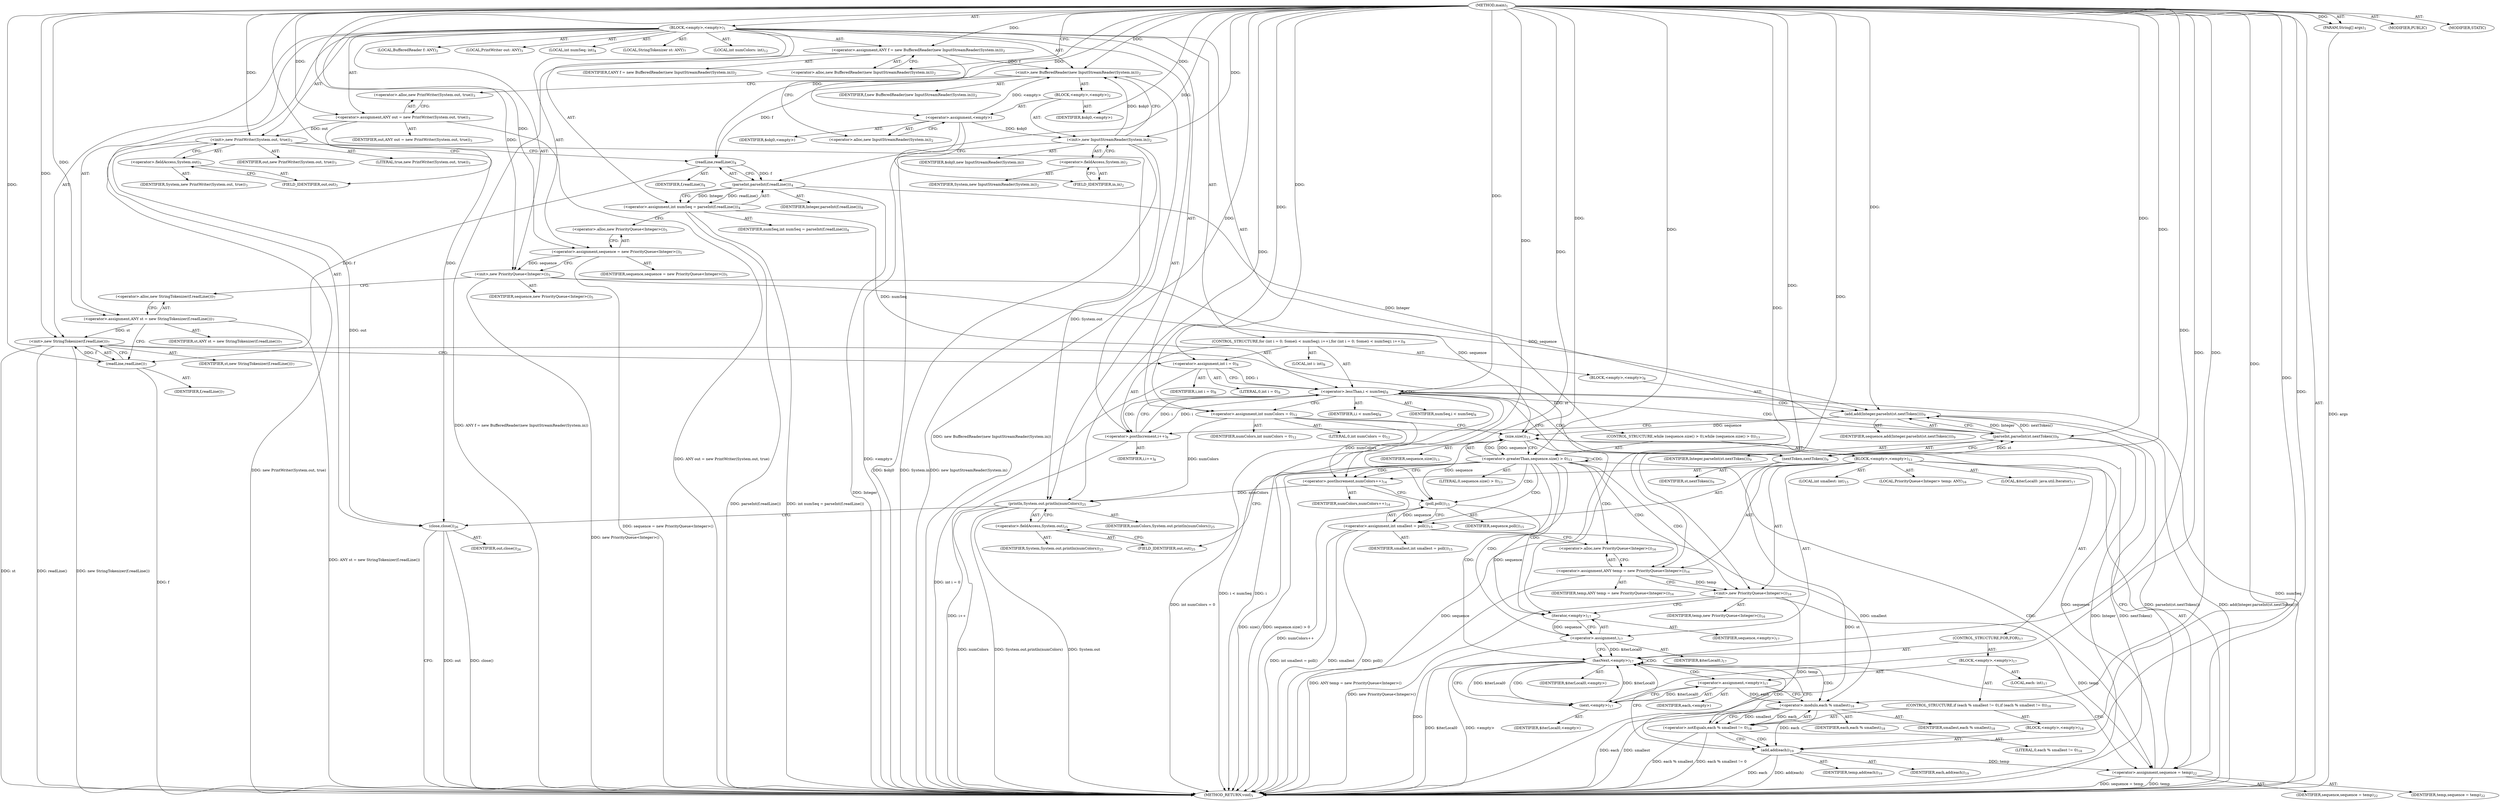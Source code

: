 digraph "main" {  
"25" [label = <(METHOD,main)<SUB>1</SUB>> ]
"26" [label = <(PARAM,String[] args)<SUB>1</SUB>> ]
"27" [label = <(BLOCK,&lt;empty&gt;,&lt;empty&gt;)<SUB>1</SUB>> ]
"4" [label = <(LOCAL,BufferedReader f: ANY)<SUB>2</SUB>> ]
"28" [label = <(&lt;operator&gt;.assignment,ANY f = new BufferedReader(new InputStreamReader(System.in)))<SUB>2</SUB>> ]
"29" [label = <(IDENTIFIER,f,ANY f = new BufferedReader(new InputStreamReader(System.in)))<SUB>2</SUB>> ]
"30" [label = <(&lt;operator&gt;.alloc,new BufferedReader(new InputStreamReader(System.in)))<SUB>2</SUB>> ]
"31" [label = <(&lt;init&gt;,new BufferedReader(new InputStreamReader(System.in)))<SUB>2</SUB>> ]
"3" [label = <(IDENTIFIER,f,new BufferedReader(new InputStreamReader(System.in)))<SUB>2</SUB>> ]
"32" [label = <(BLOCK,&lt;empty&gt;,&lt;empty&gt;)<SUB>2</SUB>> ]
"33" [label = <(&lt;operator&gt;.assignment,&lt;empty&gt;)> ]
"34" [label = <(IDENTIFIER,$obj0,&lt;empty&gt;)> ]
"35" [label = <(&lt;operator&gt;.alloc,new InputStreamReader(System.in))<SUB>2</SUB>> ]
"36" [label = <(&lt;init&gt;,new InputStreamReader(System.in))<SUB>2</SUB>> ]
"37" [label = <(IDENTIFIER,$obj0,new InputStreamReader(System.in))> ]
"38" [label = <(&lt;operator&gt;.fieldAccess,System.in)<SUB>2</SUB>> ]
"39" [label = <(IDENTIFIER,System,new InputStreamReader(System.in))<SUB>2</SUB>> ]
"40" [label = <(FIELD_IDENTIFIER,in,in)<SUB>2</SUB>> ]
"41" [label = <(IDENTIFIER,$obj0,&lt;empty&gt;)> ]
"6" [label = <(LOCAL,PrintWriter out: ANY)<SUB>3</SUB>> ]
"42" [label = <(&lt;operator&gt;.assignment,ANY out = new PrintWriter(System.out, true))<SUB>3</SUB>> ]
"43" [label = <(IDENTIFIER,out,ANY out = new PrintWriter(System.out, true))<SUB>3</SUB>> ]
"44" [label = <(&lt;operator&gt;.alloc,new PrintWriter(System.out, true))<SUB>3</SUB>> ]
"45" [label = <(&lt;init&gt;,new PrintWriter(System.out, true))<SUB>3</SUB>> ]
"5" [label = <(IDENTIFIER,out,new PrintWriter(System.out, true))<SUB>3</SUB>> ]
"46" [label = <(&lt;operator&gt;.fieldAccess,System.out)<SUB>3</SUB>> ]
"47" [label = <(IDENTIFIER,System,new PrintWriter(System.out, true))<SUB>3</SUB>> ]
"48" [label = <(FIELD_IDENTIFIER,out,out)<SUB>3</SUB>> ]
"49" [label = <(LITERAL,true,new PrintWriter(System.out, true))<SUB>3</SUB>> ]
"50" [label = <(LOCAL,int numSeq: int)<SUB>4</SUB>> ]
"51" [label = <(&lt;operator&gt;.assignment,int numSeq = parseInt(f.readLine()))<SUB>4</SUB>> ]
"52" [label = <(IDENTIFIER,numSeq,int numSeq = parseInt(f.readLine()))<SUB>4</SUB>> ]
"53" [label = <(parseInt,parseInt(f.readLine()))<SUB>4</SUB>> ]
"54" [label = <(IDENTIFIER,Integer,parseInt(f.readLine()))<SUB>4</SUB>> ]
"55" [label = <(readLine,readLine())<SUB>4</SUB>> ]
"56" [label = <(IDENTIFIER,f,readLine())<SUB>4</SUB>> ]
"57" [label = <(&lt;operator&gt;.assignment,sequence = new PriorityQueue&lt;Integer&gt;())<SUB>5</SUB>> ]
"58" [label = <(IDENTIFIER,sequence,sequence = new PriorityQueue&lt;Integer&gt;())<SUB>5</SUB>> ]
"59" [label = <(&lt;operator&gt;.alloc,new PriorityQueue&lt;Integer&gt;())<SUB>5</SUB>> ]
"60" [label = <(&lt;init&gt;,new PriorityQueue&lt;Integer&gt;())<SUB>5</SUB>> ]
"61" [label = <(IDENTIFIER,sequence,new PriorityQueue&lt;Integer&gt;())<SUB>5</SUB>> ]
"8" [label = <(LOCAL,StringTokenizer st: ANY)<SUB>7</SUB>> ]
"62" [label = <(&lt;operator&gt;.assignment,ANY st = new StringTokenizer(f.readLine()))<SUB>7</SUB>> ]
"63" [label = <(IDENTIFIER,st,ANY st = new StringTokenizer(f.readLine()))<SUB>7</SUB>> ]
"64" [label = <(&lt;operator&gt;.alloc,new StringTokenizer(f.readLine()))<SUB>7</SUB>> ]
"65" [label = <(&lt;init&gt;,new StringTokenizer(f.readLine()))<SUB>7</SUB>> ]
"7" [label = <(IDENTIFIER,st,new StringTokenizer(f.readLine()))<SUB>7</SUB>> ]
"66" [label = <(readLine,readLine())<SUB>7</SUB>> ]
"67" [label = <(IDENTIFIER,f,readLine())<SUB>7</SUB>> ]
"68" [label = <(CONTROL_STRUCTURE,for (int i = 0; Some(i &lt; numSeq); i++),for (int i = 0; Some(i &lt; numSeq); i++))<SUB>8</SUB>> ]
"69" [label = <(LOCAL,int i: int)<SUB>8</SUB>> ]
"70" [label = <(&lt;operator&gt;.assignment,int i = 0)<SUB>8</SUB>> ]
"71" [label = <(IDENTIFIER,i,int i = 0)<SUB>8</SUB>> ]
"72" [label = <(LITERAL,0,int i = 0)<SUB>8</SUB>> ]
"73" [label = <(&lt;operator&gt;.lessThan,i &lt; numSeq)<SUB>8</SUB>> ]
"74" [label = <(IDENTIFIER,i,i &lt; numSeq)<SUB>8</SUB>> ]
"75" [label = <(IDENTIFIER,numSeq,i &lt; numSeq)<SUB>8</SUB>> ]
"76" [label = <(&lt;operator&gt;.postIncrement,i++)<SUB>8</SUB>> ]
"77" [label = <(IDENTIFIER,i,i++)<SUB>8</SUB>> ]
"78" [label = <(BLOCK,&lt;empty&gt;,&lt;empty&gt;)<SUB>8</SUB>> ]
"79" [label = <(add,add(Integer.parseInt(st.nextToken())))<SUB>9</SUB>> ]
"80" [label = <(IDENTIFIER,sequence,add(Integer.parseInt(st.nextToken())))<SUB>9</SUB>> ]
"81" [label = <(parseInt,parseInt(st.nextToken()))<SUB>9</SUB>> ]
"82" [label = <(IDENTIFIER,Integer,parseInt(st.nextToken()))<SUB>9</SUB>> ]
"83" [label = <(nextToken,nextToken())<SUB>9</SUB>> ]
"84" [label = <(IDENTIFIER,st,nextToken())<SUB>9</SUB>> ]
"85" [label = <(LOCAL,int numColors: int)<SUB>12</SUB>> ]
"86" [label = <(&lt;operator&gt;.assignment,int numColors = 0)<SUB>12</SUB>> ]
"87" [label = <(IDENTIFIER,numColors,int numColors = 0)<SUB>12</SUB>> ]
"88" [label = <(LITERAL,0,int numColors = 0)<SUB>12</SUB>> ]
"89" [label = <(CONTROL_STRUCTURE,while (sequence.size() &gt; 0),while (sequence.size() &gt; 0))<SUB>13</SUB>> ]
"90" [label = <(&lt;operator&gt;.greaterThan,sequence.size() &gt; 0)<SUB>13</SUB>> ]
"91" [label = <(size,size())<SUB>13</SUB>> ]
"92" [label = <(IDENTIFIER,sequence,size())<SUB>13</SUB>> ]
"93" [label = <(LITERAL,0,sequence.size() &gt; 0)<SUB>13</SUB>> ]
"94" [label = <(BLOCK,&lt;empty&gt;,&lt;empty&gt;)<SUB>13</SUB>> ]
"95" [label = <(&lt;operator&gt;.postIncrement,numColors++)<SUB>14</SUB>> ]
"96" [label = <(IDENTIFIER,numColors,numColors++)<SUB>14</SUB>> ]
"97" [label = <(LOCAL,int smallest: int)<SUB>15</SUB>> ]
"98" [label = <(&lt;operator&gt;.assignment,int smallest = poll())<SUB>15</SUB>> ]
"99" [label = <(IDENTIFIER,smallest,int smallest = poll())<SUB>15</SUB>> ]
"100" [label = <(poll,poll())<SUB>15</SUB>> ]
"101" [label = <(IDENTIFIER,sequence,poll())<SUB>15</SUB>> ]
"10" [label = <(LOCAL,PriorityQueue&lt;Integer&gt; temp: ANY)<SUB>16</SUB>> ]
"102" [label = <(&lt;operator&gt;.assignment,ANY temp = new PriorityQueue&lt;Integer&gt;())<SUB>16</SUB>> ]
"103" [label = <(IDENTIFIER,temp,ANY temp = new PriorityQueue&lt;Integer&gt;())<SUB>16</SUB>> ]
"104" [label = <(&lt;operator&gt;.alloc,new PriorityQueue&lt;Integer&gt;())<SUB>16</SUB>> ]
"105" [label = <(&lt;init&gt;,new PriorityQueue&lt;Integer&gt;())<SUB>16</SUB>> ]
"9" [label = <(IDENTIFIER,temp,new PriorityQueue&lt;Integer&gt;())<SUB>16</SUB>> ]
"106" [label = <(LOCAL,$iterLocal0: java.util.Iterator)<SUB>17</SUB>> ]
"107" [label = <(&lt;operator&gt;.assignment,)<SUB>17</SUB>> ]
"108" [label = <(IDENTIFIER,$iterLocal0,)<SUB>17</SUB>> ]
"109" [label = <(iterator,&lt;empty&gt;)<SUB>17</SUB>> ]
"110" [label = <(IDENTIFIER,sequence,&lt;empty&gt;)<SUB>17</SUB>> ]
"111" [label = <(CONTROL_STRUCTURE,FOR,FOR)<SUB>17</SUB>> ]
"112" [label = <(hasNext,&lt;empty&gt;)<SUB>17</SUB>> ]
"113" [label = <(IDENTIFIER,$iterLocal0,&lt;empty&gt;)> ]
"114" [label = <(BLOCK,&lt;empty&gt;,&lt;empty&gt;)<SUB>17</SUB>> ]
"115" [label = <(LOCAL,each: int)<SUB>17</SUB>> ]
"116" [label = <(&lt;operator&gt;.assignment,&lt;empty&gt;)<SUB>17</SUB>> ]
"117" [label = <(IDENTIFIER,each,&lt;empty&gt;)> ]
"118" [label = <(next,&lt;empty&gt;)<SUB>17</SUB>> ]
"119" [label = <(IDENTIFIER,$iterLocal0,&lt;empty&gt;)> ]
"120" [label = <(CONTROL_STRUCTURE,if (each % smallest != 0),if (each % smallest != 0))<SUB>18</SUB>> ]
"121" [label = <(&lt;operator&gt;.notEquals,each % smallest != 0)<SUB>18</SUB>> ]
"122" [label = <(&lt;operator&gt;.modulo,each % smallest)<SUB>18</SUB>> ]
"123" [label = <(IDENTIFIER,each,each % smallest)<SUB>18</SUB>> ]
"124" [label = <(IDENTIFIER,smallest,each % smallest)<SUB>18</SUB>> ]
"125" [label = <(LITERAL,0,each % smallest != 0)<SUB>18</SUB>> ]
"126" [label = <(BLOCK,&lt;empty&gt;,&lt;empty&gt;)<SUB>18</SUB>> ]
"127" [label = <(add,add(each))<SUB>19</SUB>> ]
"128" [label = <(IDENTIFIER,temp,add(each))<SUB>19</SUB>> ]
"129" [label = <(IDENTIFIER,each,add(each))<SUB>19</SUB>> ]
"130" [label = <(&lt;operator&gt;.assignment,sequence = temp)<SUB>22</SUB>> ]
"131" [label = <(IDENTIFIER,sequence,sequence = temp)<SUB>22</SUB>> ]
"132" [label = <(IDENTIFIER,temp,sequence = temp)<SUB>22</SUB>> ]
"133" [label = <(println,System.out.println(numColors))<SUB>25</SUB>> ]
"134" [label = <(&lt;operator&gt;.fieldAccess,System.out)<SUB>25</SUB>> ]
"135" [label = <(IDENTIFIER,System,System.out.println(numColors))<SUB>25</SUB>> ]
"136" [label = <(FIELD_IDENTIFIER,out,out)<SUB>25</SUB>> ]
"137" [label = <(IDENTIFIER,numColors,System.out.println(numColors))<SUB>25</SUB>> ]
"138" [label = <(close,close())<SUB>26</SUB>> ]
"139" [label = <(IDENTIFIER,out,close())<SUB>26</SUB>> ]
"140" [label = <(MODIFIER,PUBLIC)> ]
"141" [label = <(MODIFIER,STATIC)> ]
"142" [label = <(METHOD_RETURN,void)<SUB>1</SUB>> ]
  "25" -> "26"  [ label = "AST: "] 
  "25" -> "27"  [ label = "AST: "] 
  "25" -> "140"  [ label = "AST: "] 
  "25" -> "141"  [ label = "AST: "] 
  "25" -> "142"  [ label = "AST: "] 
  "27" -> "4"  [ label = "AST: "] 
  "27" -> "28"  [ label = "AST: "] 
  "27" -> "31"  [ label = "AST: "] 
  "27" -> "6"  [ label = "AST: "] 
  "27" -> "42"  [ label = "AST: "] 
  "27" -> "45"  [ label = "AST: "] 
  "27" -> "50"  [ label = "AST: "] 
  "27" -> "51"  [ label = "AST: "] 
  "27" -> "57"  [ label = "AST: "] 
  "27" -> "60"  [ label = "AST: "] 
  "27" -> "8"  [ label = "AST: "] 
  "27" -> "62"  [ label = "AST: "] 
  "27" -> "65"  [ label = "AST: "] 
  "27" -> "68"  [ label = "AST: "] 
  "27" -> "85"  [ label = "AST: "] 
  "27" -> "86"  [ label = "AST: "] 
  "27" -> "89"  [ label = "AST: "] 
  "27" -> "133"  [ label = "AST: "] 
  "27" -> "138"  [ label = "AST: "] 
  "28" -> "29"  [ label = "AST: "] 
  "28" -> "30"  [ label = "AST: "] 
  "31" -> "3"  [ label = "AST: "] 
  "31" -> "32"  [ label = "AST: "] 
  "32" -> "33"  [ label = "AST: "] 
  "32" -> "36"  [ label = "AST: "] 
  "32" -> "41"  [ label = "AST: "] 
  "33" -> "34"  [ label = "AST: "] 
  "33" -> "35"  [ label = "AST: "] 
  "36" -> "37"  [ label = "AST: "] 
  "36" -> "38"  [ label = "AST: "] 
  "38" -> "39"  [ label = "AST: "] 
  "38" -> "40"  [ label = "AST: "] 
  "42" -> "43"  [ label = "AST: "] 
  "42" -> "44"  [ label = "AST: "] 
  "45" -> "5"  [ label = "AST: "] 
  "45" -> "46"  [ label = "AST: "] 
  "45" -> "49"  [ label = "AST: "] 
  "46" -> "47"  [ label = "AST: "] 
  "46" -> "48"  [ label = "AST: "] 
  "51" -> "52"  [ label = "AST: "] 
  "51" -> "53"  [ label = "AST: "] 
  "53" -> "54"  [ label = "AST: "] 
  "53" -> "55"  [ label = "AST: "] 
  "55" -> "56"  [ label = "AST: "] 
  "57" -> "58"  [ label = "AST: "] 
  "57" -> "59"  [ label = "AST: "] 
  "60" -> "61"  [ label = "AST: "] 
  "62" -> "63"  [ label = "AST: "] 
  "62" -> "64"  [ label = "AST: "] 
  "65" -> "7"  [ label = "AST: "] 
  "65" -> "66"  [ label = "AST: "] 
  "66" -> "67"  [ label = "AST: "] 
  "68" -> "69"  [ label = "AST: "] 
  "68" -> "70"  [ label = "AST: "] 
  "68" -> "73"  [ label = "AST: "] 
  "68" -> "76"  [ label = "AST: "] 
  "68" -> "78"  [ label = "AST: "] 
  "70" -> "71"  [ label = "AST: "] 
  "70" -> "72"  [ label = "AST: "] 
  "73" -> "74"  [ label = "AST: "] 
  "73" -> "75"  [ label = "AST: "] 
  "76" -> "77"  [ label = "AST: "] 
  "78" -> "79"  [ label = "AST: "] 
  "79" -> "80"  [ label = "AST: "] 
  "79" -> "81"  [ label = "AST: "] 
  "81" -> "82"  [ label = "AST: "] 
  "81" -> "83"  [ label = "AST: "] 
  "83" -> "84"  [ label = "AST: "] 
  "86" -> "87"  [ label = "AST: "] 
  "86" -> "88"  [ label = "AST: "] 
  "89" -> "90"  [ label = "AST: "] 
  "89" -> "94"  [ label = "AST: "] 
  "90" -> "91"  [ label = "AST: "] 
  "90" -> "93"  [ label = "AST: "] 
  "91" -> "92"  [ label = "AST: "] 
  "94" -> "95"  [ label = "AST: "] 
  "94" -> "97"  [ label = "AST: "] 
  "94" -> "98"  [ label = "AST: "] 
  "94" -> "10"  [ label = "AST: "] 
  "94" -> "102"  [ label = "AST: "] 
  "94" -> "105"  [ label = "AST: "] 
  "94" -> "106"  [ label = "AST: "] 
  "94" -> "107"  [ label = "AST: "] 
  "94" -> "111"  [ label = "AST: "] 
  "94" -> "130"  [ label = "AST: "] 
  "95" -> "96"  [ label = "AST: "] 
  "98" -> "99"  [ label = "AST: "] 
  "98" -> "100"  [ label = "AST: "] 
  "100" -> "101"  [ label = "AST: "] 
  "102" -> "103"  [ label = "AST: "] 
  "102" -> "104"  [ label = "AST: "] 
  "105" -> "9"  [ label = "AST: "] 
  "107" -> "108"  [ label = "AST: "] 
  "107" -> "109"  [ label = "AST: "] 
  "109" -> "110"  [ label = "AST: "] 
  "111" -> "112"  [ label = "AST: "] 
  "111" -> "114"  [ label = "AST: "] 
  "112" -> "113"  [ label = "AST: "] 
  "114" -> "115"  [ label = "AST: "] 
  "114" -> "116"  [ label = "AST: "] 
  "114" -> "120"  [ label = "AST: "] 
  "116" -> "117"  [ label = "AST: "] 
  "116" -> "118"  [ label = "AST: "] 
  "118" -> "119"  [ label = "AST: "] 
  "120" -> "121"  [ label = "AST: "] 
  "120" -> "126"  [ label = "AST: "] 
  "121" -> "122"  [ label = "AST: "] 
  "121" -> "125"  [ label = "AST: "] 
  "122" -> "123"  [ label = "AST: "] 
  "122" -> "124"  [ label = "AST: "] 
  "126" -> "127"  [ label = "AST: "] 
  "127" -> "128"  [ label = "AST: "] 
  "127" -> "129"  [ label = "AST: "] 
  "130" -> "131"  [ label = "AST: "] 
  "130" -> "132"  [ label = "AST: "] 
  "133" -> "134"  [ label = "AST: "] 
  "133" -> "137"  [ label = "AST: "] 
  "134" -> "135"  [ label = "AST: "] 
  "134" -> "136"  [ label = "AST: "] 
  "138" -> "139"  [ label = "AST: "] 
  "28" -> "35"  [ label = "CFG: "] 
  "31" -> "44"  [ label = "CFG: "] 
  "42" -> "48"  [ label = "CFG: "] 
  "45" -> "55"  [ label = "CFG: "] 
  "51" -> "59"  [ label = "CFG: "] 
  "57" -> "60"  [ label = "CFG: "] 
  "60" -> "64"  [ label = "CFG: "] 
  "62" -> "66"  [ label = "CFG: "] 
  "65" -> "70"  [ label = "CFG: "] 
  "86" -> "91"  [ label = "CFG: "] 
  "133" -> "138"  [ label = "CFG: "] 
  "138" -> "142"  [ label = "CFG: "] 
  "30" -> "28"  [ label = "CFG: "] 
  "44" -> "42"  [ label = "CFG: "] 
  "46" -> "45"  [ label = "CFG: "] 
  "53" -> "51"  [ label = "CFG: "] 
  "59" -> "57"  [ label = "CFG: "] 
  "64" -> "62"  [ label = "CFG: "] 
  "66" -> "65"  [ label = "CFG: "] 
  "70" -> "73"  [ label = "CFG: "] 
  "73" -> "83"  [ label = "CFG: "] 
  "73" -> "86"  [ label = "CFG: "] 
  "76" -> "73"  [ label = "CFG: "] 
  "90" -> "95"  [ label = "CFG: "] 
  "90" -> "136"  [ label = "CFG: "] 
  "134" -> "133"  [ label = "CFG: "] 
  "33" -> "40"  [ label = "CFG: "] 
  "36" -> "31"  [ label = "CFG: "] 
  "48" -> "46"  [ label = "CFG: "] 
  "55" -> "53"  [ label = "CFG: "] 
  "79" -> "76"  [ label = "CFG: "] 
  "91" -> "90"  [ label = "CFG: "] 
  "95" -> "100"  [ label = "CFG: "] 
  "98" -> "104"  [ label = "CFG: "] 
  "102" -> "105"  [ label = "CFG: "] 
  "105" -> "109"  [ label = "CFG: "] 
  "107" -> "112"  [ label = "CFG: "] 
  "130" -> "91"  [ label = "CFG: "] 
  "136" -> "134"  [ label = "CFG: "] 
  "35" -> "33"  [ label = "CFG: "] 
  "38" -> "36"  [ label = "CFG: "] 
  "81" -> "79"  [ label = "CFG: "] 
  "100" -> "98"  [ label = "CFG: "] 
  "104" -> "102"  [ label = "CFG: "] 
  "109" -> "107"  [ label = "CFG: "] 
  "112" -> "118"  [ label = "CFG: "] 
  "112" -> "130"  [ label = "CFG: "] 
  "40" -> "38"  [ label = "CFG: "] 
  "83" -> "81"  [ label = "CFG: "] 
  "116" -> "122"  [ label = "CFG: "] 
  "118" -> "116"  [ label = "CFG: "] 
  "121" -> "112"  [ label = "CFG: "] 
  "121" -> "127"  [ label = "CFG: "] 
  "122" -> "121"  [ label = "CFG: "] 
  "127" -> "112"  [ label = "CFG: "] 
  "25" -> "30"  [ label = "CFG: "] 
  "26" -> "142"  [ label = "DDG: args"] 
  "28" -> "142"  [ label = "DDG: ANY f = new BufferedReader(new InputStreamReader(System.in))"] 
  "33" -> "142"  [ label = "DDG: &lt;empty&gt;"] 
  "36" -> "142"  [ label = "DDG: $obj0"] 
  "36" -> "142"  [ label = "DDG: System.in"] 
  "36" -> "142"  [ label = "DDG: new InputStreamReader(System.in)"] 
  "31" -> "142"  [ label = "DDG: new BufferedReader(new InputStreamReader(System.in))"] 
  "42" -> "142"  [ label = "DDG: ANY out = new PrintWriter(System.out, true)"] 
  "45" -> "142"  [ label = "DDG: new PrintWriter(System.out, true)"] 
  "53" -> "142"  [ label = "DDG: Integer"] 
  "51" -> "142"  [ label = "DDG: parseInt(f.readLine())"] 
  "51" -> "142"  [ label = "DDG: int numSeq = parseInt(f.readLine())"] 
  "57" -> "142"  [ label = "DDG: sequence = new PriorityQueue&lt;Integer&gt;()"] 
  "60" -> "142"  [ label = "DDG: new PriorityQueue&lt;Integer&gt;()"] 
  "62" -> "142"  [ label = "DDG: ANY st = new StringTokenizer(f.readLine())"] 
  "65" -> "142"  [ label = "DDG: st"] 
  "66" -> "142"  [ label = "DDG: f"] 
  "65" -> "142"  [ label = "DDG: readLine()"] 
  "65" -> "142"  [ label = "DDG: new StringTokenizer(f.readLine())"] 
  "70" -> "142"  [ label = "DDG: int i = 0"] 
  "73" -> "142"  [ label = "DDG: i"] 
  "73" -> "142"  [ label = "DDG: numSeq"] 
  "73" -> "142"  [ label = "DDG: i &lt; numSeq"] 
  "86" -> "142"  [ label = "DDG: int numColors = 0"] 
  "91" -> "142"  [ label = "DDG: sequence"] 
  "90" -> "142"  [ label = "DDG: size()"] 
  "90" -> "142"  [ label = "DDG: sequence.size() &gt; 0"] 
  "133" -> "142"  [ label = "DDG: System.out"] 
  "133" -> "142"  [ label = "DDG: numColors"] 
  "133" -> "142"  [ label = "DDG: System.out.println(numColors)"] 
  "138" -> "142"  [ label = "DDG: out"] 
  "138" -> "142"  [ label = "DDG: close()"] 
  "95" -> "142"  [ label = "DDG: numColors++"] 
  "98" -> "142"  [ label = "DDG: smallest"] 
  "98" -> "142"  [ label = "DDG: poll()"] 
  "98" -> "142"  [ label = "DDG: int smallest = poll()"] 
  "102" -> "142"  [ label = "DDG: ANY temp = new PriorityQueue&lt;Integer&gt;()"] 
  "105" -> "142"  [ label = "DDG: new PriorityQueue&lt;Integer&gt;()"] 
  "107" -> "142"  [ label = "DDG: "] 
  "112" -> "142"  [ label = "DDG: $iterLocal0"] 
  "112" -> "142"  [ label = "DDG: &lt;empty&gt;"] 
  "130" -> "142"  [ label = "DDG: temp"] 
  "130" -> "142"  [ label = "DDG: sequence = temp"] 
  "122" -> "142"  [ label = "DDG: each"] 
  "122" -> "142"  [ label = "DDG: smallest"] 
  "121" -> "142"  [ label = "DDG: each % smallest"] 
  "121" -> "142"  [ label = "DDG: each % smallest != 0"] 
  "127" -> "142"  [ label = "DDG: each"] 
  "127" -> "142"  [ label = "DDG: add(each)"] 
  "81" -> "142"  [ label = "DDG: Integer"] 
  "83" -> "142"  [ label = "DDG: st"] 
  "81" -> "142"  [ label = "DDG: nextToken()"] 
  "79" -> "142"  [ label = "DDG: parseInt(st.nextToken())"] 
  "79" -> "142"  [ label = "DDG: add(Integer.parseInt(st.nextToken()))"] 
  "76" -> "142"  [ label = "DDG: i++"] 
  "25" -> "26"  [ label = "DDG: "] 
  "25" -> "28"  [ label = "DDG: "] 
  "25" -> "42"  [ label = "DDG: "] 
  "53" -> "51"  [ label = "DDG: Integer"] 
  "53" -> "51"  [ label = "DDG: readLine()"] 
  "25" -> "57"  [ label = "DDG: "] 
  "25" -> "62"  [ label = "DDG: "] 
  "25" -> "86"  [ label = "DDG: "] 
  "28" -> "31"  [ label = "DDG: f"] 
  "25" -> "31"  [ label = "DDG: "] 
  "33" -> "31"  [ label = "DDG: &lt;empty&gt;"] 
  "36" -> "31"  [ label = "DDG: $obj0"] 
  "42" -> "45"  [ label = "DDG: out"] 
  "25" -> "45"  [ label = "DDG: "] 
  "57" -> "60"  [ label = "DDG: sequence"] 
  "25" -> "60"  [ label = "DDG: "] 
  "62" -> "65"  [ label = "DDG: st"] 
  "25" -> "65"  [ label = "DDG: "] 
  "66" -> "65"  [ label = "DDG: f"] 
  "25" -> "70"  [ label = "DDG: "] 
  "45" -> "133"  [ label = "DDG: System.out"] 
  "86" -> "133"  [ label = "DDG: numColors"] 
  "95" -> "133"  [ label = "DDG: numColors"] 
  "25" -> "133"  [ label = "DDG: "] 
  "45" -> "138"  [ label = "DDG: out"] 
  "25" -> "138"  [ label = "DDG: "] 
  "25" -> "33"  [ label = "DDG: "] 
  "25" -> "41"  [ label = "DDG: "] 
  "25" -> "53"  [ label = "DDG: "] 
  "55" -> "53"  [ label = "DDG: f"] 
  "55" -> "66"  [ label = "DDG: f"] 
  "25" -> "66"  [ label = "DDG: "] 
  "70" -> "73"  [ label = "DDG: i"] 
  "76" -> "73"  [ label = "DDG: i"] 
  "25" -> "73"  [ label = "DDG: "] 
  "51" -> "73"  [ label = "DDG: numSeq"] 
  "73" -> "76"  [ label = "DDG: i"] 
  "25" -> "76"  [ label = "DDG: "] 
  "91" -> "90"  [ label = "DDG: sequence"] 
  "25" -> "90"  [ label = "DDG: "] 
  "100" -> "98"  [ label = "DDG: sequence"] 
  "25" -> "102"  [ label = "DDG: "] 
  "109" -> "107"  [ label = "DDG: sequence"] 
  "105" -> "130"  [ label = "DDG: temp"] 
  "127" -> "130"  [ label = "DDG: temp"] 
  "25" -> "130"  [ label = "DDG: "] 
  "33" -> "36"  [ label = "DDG: $obj0"] 
  "25" -> "36"  [ label = "DDG: "] 
  "31" -> "55"  [ label = "DDG: f"] 
  "25" -> "55"  [ label = "DDG: "] 
  "60" -> "79"  [ label = "DDG: sequence"] 
  "25" -> "79"  [ label = "DDG: "] 
  "81" -> "79"  [ label = "DDG: Integer"] 
  "81" -> "79"  [ label = "DDG: nextToken()"] 
  "60" -> "91"  [ label = "DDG: sequence"] 
  "130" -> "91"  [ label = "DDG: sequence"] 
  "79" -> "91"  [ label = "DDG: sequence"] 
  "25" -> "91"  [ label = "DDG: "] 
  "86" -> "95"  [ label = "DDG: numColors"] 
  "25" -> "95"  [ label = "DDG: "] 
  "102" -> "105"  [ label = "DDG: temp"] 
  "25" -> "105"  [ label = "DDG: "] 
  "53" -> "81"  [ label = "DDG: Integer"] 
  "25" -> "81"  [ label = "DDG: "] 
  "83" -> "81"  [ label = "DDG: st"] 
  "91" -> "100"  [ label = "DDG: sequence"] 
  "25" -> "100"  [ label = "DDG: "] 
  "100" -> "109"  [ label = "DDG: sequence"] 
  "25" -> "109"  [ label = "DDG: "] 
  "107" -> "112"  [ label = "DDG: $iterLocal0"] 
  "118" -> "112"  [ label = "DDG: $iterLocal0"] 
  "25" -> "112"  [ label = "DDG: "] 
  "118" -> "116"  [ label = "DDG: $iterLocal0"] 
  "65" -> "83"  [ label = "DDG: st"] 
  "25" -> "83"  [ label = "DDG: "] 
  "112" -> "118"  [ label = "DDG: $iterLocal0"] 
  "25" -> "118"  [ label = "DDG: "] 
  "122" -> "121"  [ label = "DDG: each"] 
  "122" -> "121"  [ label = "DDG: smallest"] 
  "25" -> "121"  [ label = "DDG: "] 
  "116" -> "122"  [ label = "DDG: each"] 
  "25" -> "122"  [ label = "DDG: "] 
  "98" -> "122"  [ label = "DDG: smallest"] 
  "105" -> "127"  [ label = "DDG: temp"] 
  "25" -> "127"  [ label = "DDG: "] 
  "122" -> "127"  [ label = "DDG: each"] 
  "73" -> "73"  [ label = "CDG: "] 
  "73" -> "83"  [ label = "CDG: "] 
  "73" -> "81"  [ label = "CDG: "] 
  "73" -> "76"  [ label = "CDG: "] 
  "73" -> "79"  [ label = "CDG: "] 
  "90" -> "107"  [ label = "CDG: "] 
  "90" -> "98"  [ label = "CDG: "] 
  "90" -> "105"  [ label = "CDG: "] 
  "90" -> "130"  [ label = "CDG: "] 
  "90" -> "100"  [ label = "CDG: "] 
  "90" -> "102"  [ label = "CDG: "] 
  "90" -> "104"  [ label = "CDG: "] 
  "90" -> "95"  [ label = "CDG: "] 
  "90" -> "91"  [ label = "CDG: "] 
  "90" -> "112"  [ label = "CDG: "] 
  "90" -> "90"  [ label = "CDG: "] 
  "90" -> "109"  [ label = "CDG: "] 
  "112" -> "116"  [ label = "CDG: "] 
  "112" -> "122"  [ label = "CDG: "] 
  "112" -> "118"  [ label = "CDG: "] 
  "112" -> "121"  [ label = "CDG: "] 
  "112" -> "112"  [ label = "CDG: "] 
  "121" -> "127"  [ label = "CDG: "] 
}
